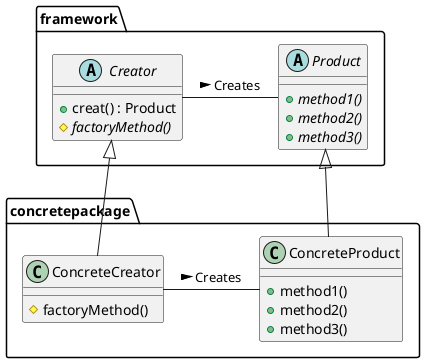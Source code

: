 @startuml FactoryMethodClassDiagram.png
skinparam shadowing false

package framework {

	abstract class Product {
		+ {abstract} method1()
		+ {abstract} method2()
		+ {abstract} method3()
	}

	abstract class Creator {
		+ creat() : Product
		# {abstract} factoryMethod()
	}

	Creator - Product : Creates >
}

package concretepackage {

	class ConcreteProduct {
		+ method1()
		+ method2()
		+ method3()
	}

	class ConcreteCreator {
		# factoryMethod()
	}

	ConcreteCreator - ConcreteProduct : Creates >
}

Creator <|-d- ConcreteCreator
Product <|-d- ConcreteProduct

@enduml